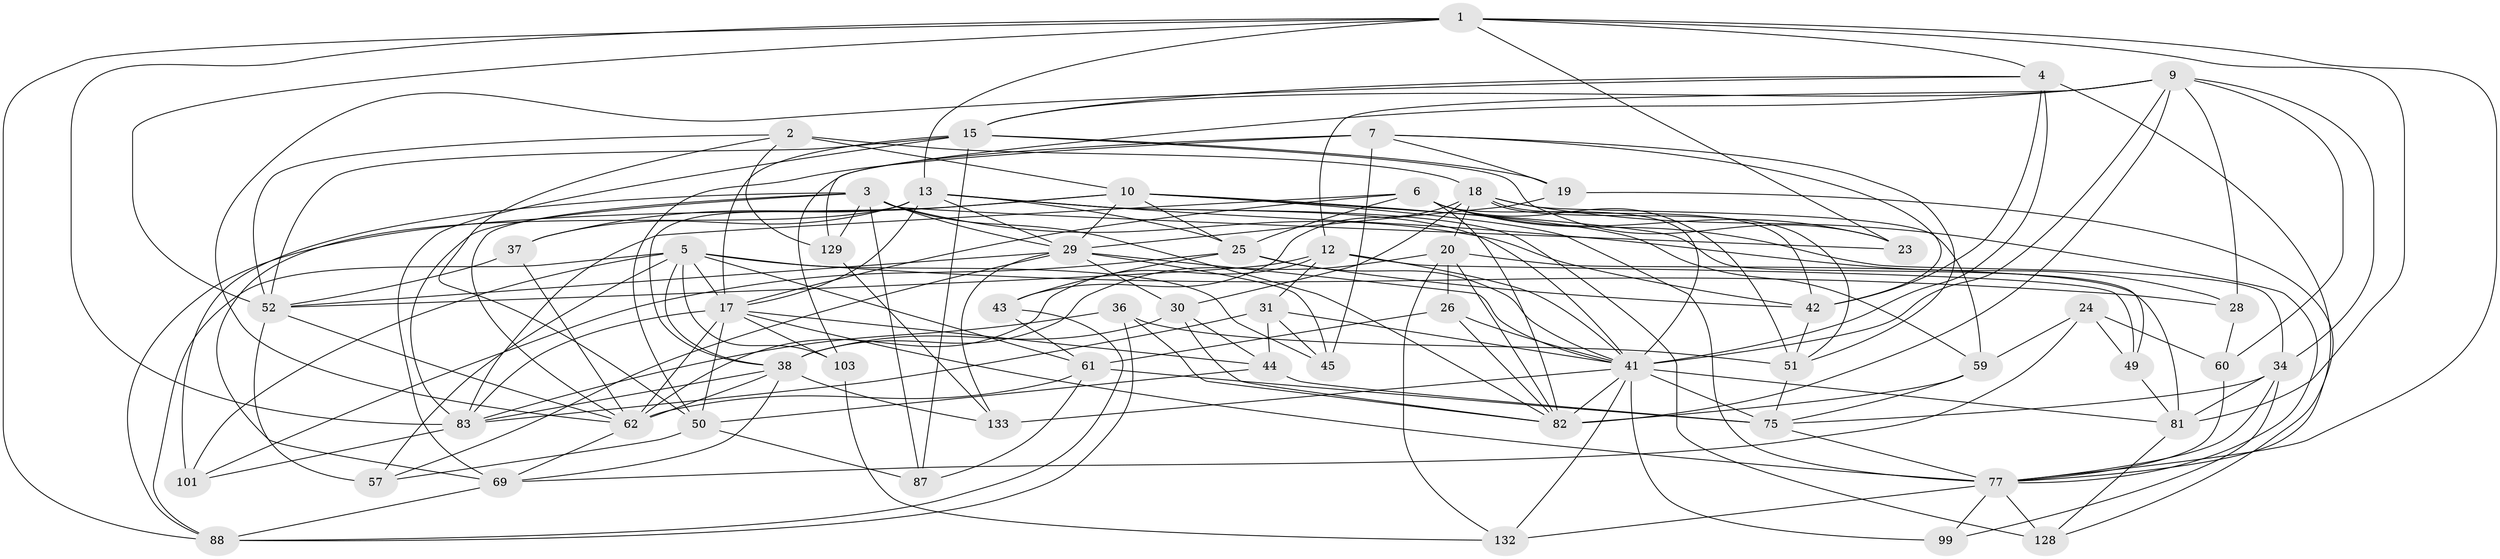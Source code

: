 // original degree distribution, {4: 1.0}
// Generated by graph-tools (version 1.1) at 2025/20/03/04/25 18:20:52]
// undirected, 57 vertices, 177 edges
graph export_dot {
graph [start="1"]
  node [color=gray90,style=filled];
  1 [super="+39+137"];
  2 [super="+16"];
  3 [super="+8+47"];
  4 [super="+74"];
  5 [super="+40+11"];
  6 [super="+22"];
  7 [super="+27+135"];
  9 [super="+33+122"];
  10 [super="+84"];
  12 [super="+130"];
  13 [super="+14"];
  15 [super="+131+110"];
  17 [super="+71+48"];
  18 [super="+112+21"];
  19;
  20 [super="+90"];
  23;
  24;
  25 [super="+115+109"];
  26;
  28;
  29 [super="+76+32+95"];
  30 [super="+73+65"];
  31 [super="+104+139"];
  34 [super="+96"];
  36;
  37;
  38 [super="+78+72"];
  41 [super="+63+55"];
  42 [super="+46"];
  43;
  44 [super="+56"];
  45 [super="+53+100"];
  49;
  50 [super="+67"];
  51 [super="+58"];
  52 [super="+64"];
  57;
  59 [super="+97"];
  60;
  61 [super="+114"];
  62 [super="+116+105"];
  69 [super="+113"];
  75 [super="+140+92"];
  77 [super="+86+93+102"];
  81 [super="+143"];
  82 [super="+126+123+98"];
  83 [super="+121+125+91"];
  87;
  88 [super="+117"];
  99;
  101;
  103;
  128;
  129;
  132;
  133;
  1 -- 88;
  1 -- 4;
  1 -- 23;
  1 -- 52;
  1 -- 13;
  1 -- 81;
  1 -- 83;
  1 -- 77;
  2 -- 50;
  2 -- 52;
  2 -- 129;
  2 -- 18;
  2 -- 10 [weight=2];
  3 -- 29;
  3 -- 42;
  3 -- 23;
  3 -- 101;
  3 -- 87;
  3 -- 62 [weight=2];
  3 -- 129;
  3 -- 82;
  3 -- 83;
  4 -- 15;
  4 -- 42;
  4 -- 41;
  4 -- 62;
  4 -- 77;
  5 -- 61;
  5 -- 38;
  5 -- 28;
  5 -- 45 [weight=2];
  5 -- 88;
  5 -- 101;
  5 -- 103;
  5 -- 57;
  5 -- 17;
  6 -- 34;
  6 -- 82;
  6 -- 83;
  6 -- 51;
  6 -- 23;
  6 -- 41;
  6 -- 25 [weight=2];
  6 -- 17 [weight=2];
  7 -- 50;
  7 -- 42;
  7 -- 45 [weight=3];
  7 -- 51;
  7 -- 19;
  7 -- 103;
  9 -- 129;
  9 -- 34;
  9 -- 82;
  9 -- 60;
  9 -- 28;
  9 -- 41;
  9 -- 12;
  9 -- 15;
  10 -- 59;
  10 -- 77 [weight=2];
  10 -- 25;
  10 -- 49;
  10 -- 29;
  10 -- 37;
  10 -- 88;
  12 -- 49;
  12 -- 41;
  12 -- 52;
  12 -- 31;
  12 -- 62;
  13 -- 128;
  13 -- 37;
  13 -- 41;
  13 -- 69;
  13 -- 38;
  13 -- 25;
  13 -- 28;
  13 -- 29;
  13 -- 17;
  15 -- 19;
  15 -- 87;
  15 -- 52;
  15 -- 69;
  15 -- 23;
  15 -- 17;
  17 -- 50;
  17 -- 103;
  17 -- 62;
  17 -- 83 [weight=2];
  17 -- 77;
  17 -- 44;
  18 -- 43;
  18 -- 42;
  18 -- 51;
  18 -- 20;
  18 -- 77;
  18 -- 30;
  18 -- 59;
  19 -- 128;
  19 -- 29;
  20 -- 132;
  20 -- 38;
  20 -- 81;
  20 -- 26;
  20 -- 82;
  24 -- 49;
  24 -- 60;
  24 -- 59;
  24 -- 69;
  25 -- 42 [weight=3];
  25 -- 41;
  25 -- 101;
  25 -- 43;
  26 -- 61;
  26 -- 41;
  26 -- 82;
  28 -- 60;
  29 -- 133;
  29 -- 41;
  29 -- 45;
  29 -- 57;
  29 -- 52;
  29 -- 30;
  30 -- 82;
  30 -- 44 [weight=2];
  30 -- 38;
  31 -- 45 [weight=2];
  31 -- 83 [weight=2];
  31 -- 44;
  31 -- 41 [weight=2];
  34 -- 75;
  34 -- 99;
  34 -- 81;
  34 -- 77;
  36 -- 83;
  36 -- 88;
  36 -- 82;
  36 -- 51;
  37 -- 52;
  37 -- 62;
  38 -- 133;
  38 -- 69;
  38 -- 83;
  38 -- 62;
  41 -- 132;
  41 -- 133;
  41 -- 75 [weight=2];
  41 -- 81;
  41 -- 99 [weight=2];
  41 -- 82;
  42 -- 51;
  43 -- 88;
  43 -- 61;
  44 -- 50;
  44 -- 75;
  49 -- 81;
  50 -- 57;
  50 -- 87;
  51 -- 75;
  52 -- 57;
  52 -- 62;
  59 -- 82 [weight=2];
  59 -- 75;
  60 -- 77;
  61 -- 75;
  61 -- 62;
  61 -- 87;
  62 -- 69;
  69 -- 88;
  75 -- 77;
  77 -- 99;
  77 -- 132;
  77 -- 128;
  81 -- 128;
  83 -- 101;
  103 -- 132;
  129 -- 133;
}
